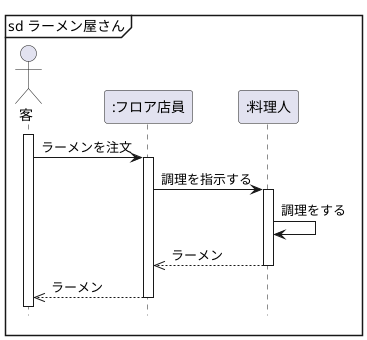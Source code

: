 @startuml ラーメン
hide footbox
Actor 客 as customer
participant ":フロア店員" as salesperson
participant ":料理人" as cook

activate customer

mainframe sd ラーメン屋さん
customer -> salesperson : ラーメンを注文

activate salesperson
salesperson -> cook : 調理を指示する

activate cook
cook -> cook :調理をする
salesperson <<-- cook : ラーメン
deactivate cook
customer <<-- salesperson : ラーメン
deactivate salesperson
@enduml